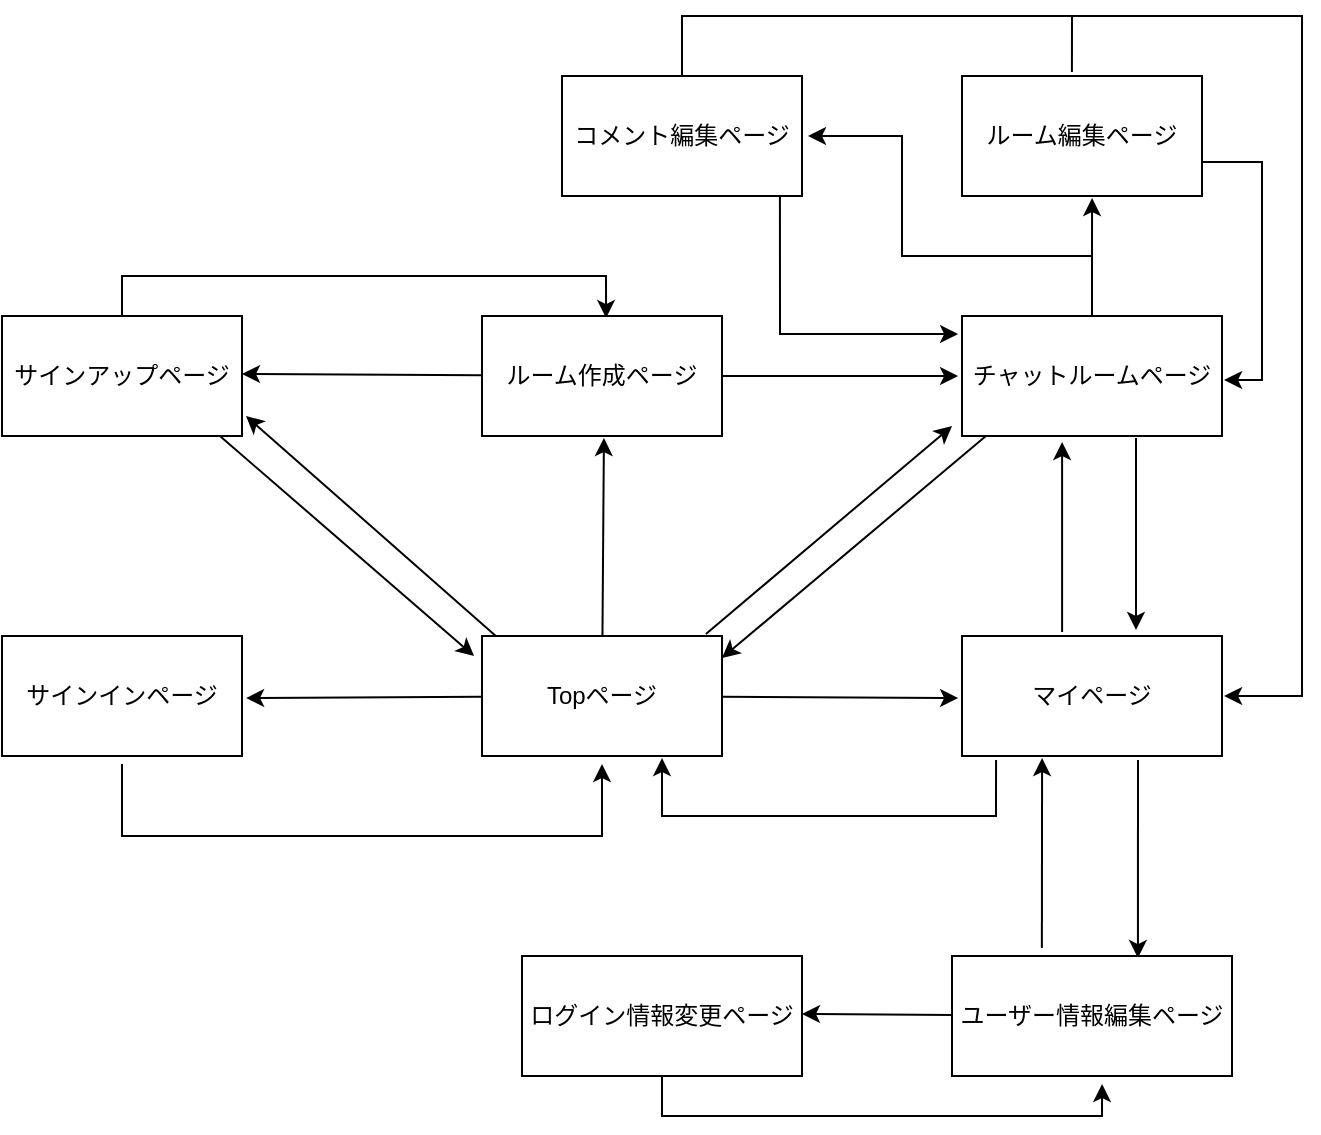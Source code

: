 <mxfile version="14.2.4" type="embed">
    <diagram id="YzYn7D5Rv3y1cmwwDXG_" name="ページ1">
        <mxGraphModel dx="898" dy="680" grid="1" gridSize="10" guides="1" tooltips="1" connect="0" arrows="1" fold="1" page="1" pageScale="1" pageWidth="850" pageHeight="1100" math="0" shadow="0">
            <root>
                <mxCell id="0"/>
                <mxCell id="1" parent="0"/>
                <mxCell id="9" style="rounded=0;orthogonalLoop=1;jettySize=auto;html=1;entryX=1.017;entryY=0.517;entryDx=0;entryDy=0;entryPerimeter=0;" edge="1" parent="1" source="2" target="4">
                    <mxGeometry relative="1" as="geometry"/>
                </mxCell>
                <mxCell id="10" style="edgeStyle=none;rounded=0;orthogonalLoop=1;jettySize=auto;html=1;entryX=0.508;entryY=1.017;entryDx=0;entryDy=0;entryPerimeter=0;" edge="1" parent="1" source="2" target="5">
                    <mxGeometry relative="1" as="geometry">
                        <mxPoint x="460" y="270" as="targetPoint"/>
                    </mxGeometry>
                </mxCell>
                <mxCell id="11" style="edgeStyle=none;rounded=0;orthogonalLoop=1;jettySize=auto;html=1;exitX=0.067;exitY=0.017;exitDx=0;exitDy=0;exitPerimeter=0;" edge="1" parent="1" source="2">
                    <mxGeometry relative="1" as="geometry">
                        <mxPoint x="282" y="250" as="targetPoint"/>
                    </mxGeometry>
                </mxCell>
                <mxCell id="32" style="edgeStyle=none;rounded=0;orthogonalLoop=1;jettySize=auto;html=1;entryX=-0.038;entryY=0.917;entryDx=0;entryDy=0;entryPerimeter=0;exitX=0.933;exitY=-0.017;exitDx=0;exitDy=0;exitPerimeter=0;" edge="1" parent="1" source="2" target="6">
                    <mxGeometry relative="1" as="geometry"/>
                </mxCell>
                <mxCell id="36" style="edgeStyle=none;rounded=0;orthogonalLoop=1;jettySize=auto;html=1;entryX=-0.015;entryY=0.517;entryDx=0;entryDy=0;entryPerimeter=0;" edge="1" parent="1" source="2" target="23">
                    <mxGeometry relative="1" as="geometry"/>
                </mxCell>
                <UserObject label="Topページ" treeRoot="1" id="2">
                    <mxCell style="whiteSpace=wrap;html=1;align=center;treeFolding=1;treeMoving=1;newEdgeStyle={&quot;edgeStyle&quot;:&quot;elbowEdgeStyle&quot;,&quot;startArrow&quot;:&quot;none&quot;,&quot;endArrow&quot;:&quot;none&quot;};" vertex="1" parent="1">
                        <mxGeometry x="400" y="360" width="120" height="60" as="geometry"/>
                    </mxCell>
                </UserObject>
                <mxCell id="30" style="edgeStyle=orthogonalEdgeStyle;rounded=0;orthogonalLoop=1;jettySize=auto;html=1;entryX=0.517;entryY=0.017;entryDx=0;entryDy=0;entryPerimeter=0;" edge="1" parent="1" source="3" target="5">
                    <mxGeometry relative="1" as="geometry">
                        <mxPoint x="430" y="199" as="targetPoint"/>
                        <Array as="points">
                            <mxPoint x="220" y="180"/>
                            <mxPoint x="462" y="180"/>
                        </Array>
                    </mxGeometry>
                </mxCell>
                <mxCell id="31" style="rounded=0;orthogonalLoop=1;jettySize=auto;html=1;entryX=-0.033;entryY=0.167;entryDx=0;entryDy=0;entryPerimeter=0;exitX=0.908;exitY=1;exitDx=0;exitDy=0;exitPerimeter=0;" edge="1" parent="1" source="3" target="2">
                    <mxGeometry relative="1" as="geometry"/>
                </mxCell>
                <UserObject label="サインアップページ" treeRoot="1" id="3">
                    <mxCell style="whiteSpace=wrap;html=1;align=center;treeFolding=1;treeMoving=1;newEdgeStyle={&quot;edgeStyle&quot;:&quot;elbowEdgeStyle&quot;,&quot;startArrow&quot;:&quot;none&quot;,&quot;endArrow&quot;:&quot;none&quot;};" vertex="1" parent="1">
                        <mxGeometry x="160" y="200" width="120" height="60" as="geometry"/>
                    </mxCell>
                </UserObject>
                <mxCell id="13" style="edgeStyle=orthogonalEdgeStyle;rounded=0;orthogonalLoop=1;jettySize=auto;html=1;" edge="1" parent="1">
                    <mxGeometry relative="1" as="geometry">
                        <mxPoint x="220" y="424" as="sourcePoint"/>
                        <mxPoint x="460" y="424" as="targetPoint"/>
                        <Array as="points">
                            <mxPoint x="220" y="460"/>
                            <mxPoint x="460" y="460"/>
                        </Array>
                    </mxGeometry>
                </mxCell>
                <UserObject label="サインインページ" treeRoot="1" id="4">
                    <mxCell style="whiteSpace=wrap;html=1;align=center;treeFolding=1;treeMoving=1;newEdgeStyle={&quot;edgeStyle&quot;:&quot;elbowEdgeStyle&quot;,&quot;startArrow&quot;:&quot;none&quot;,&quot;endArrow&quot;:&quot;none&quot;};" vertex="1" parent="1">
                        <mxGeometry x="160" y="360" width="120" height="60" as="geometry"/>
                    </mxCell>
                </UserObject>
                <mxCell id="12" style="edgeStyle=none;rounded=0;orthogonalLoop=1;jettySize=auto;html=1;entryX=1;entryY=0.483;entryDx=0;entryDy=0;entryPerimeter=0;" edge="1" parent="1" source="5" target="3">
                    <mxGeometry relative="1" as="geometry"/>
                </mxCell>
                <mxCell id="14" style="edgeStyle=orthogonalEdgeStyle;rounded=0;orthogonalLoop=1;jettySize=auto;html=1;entryX=-0.015;entryY=0.5;entryDx=0;entryDy=0;entryPerimeter=0;" edge="1" parent="1" source="5" target="6">
                    <mxGeometry relative="1" as="geometry"/>
                </mxCell>
                <UserObject label="ルーム作成ページ" treeRoot="1" id="5">
                    <mxCell style="whiteSpace=wrap;html=1;align=center;treeFolding=1;treeMoving=1;newEdgeStyle={&quot;edgeStyle&quot;:&quot;elbowEdgeStyle&quot;,&quot;startArrow&quot;:&quot;none&quot;,&quot;endArrow&quot;:&quot;none&quot;};" vertex="1" parent="1">
                        <mxGeometry x="400" y="200" width="120" height="60" as="geometry"/>
                    </mxCell>
                </UserObject>
                <mxCell id="17" style="edgeStyle=none;rounded=0;orthogonalLoop=1;jettySize=auto;html=1;entryX=0.542;entryY=1.017;entryDx=0;entryDy=0;entryPerimeter=0;" edge="1" parent="1" source="6" target="7">
                    <mxGeometry relative="1" as="geometry">
                        <Array as="points">
                            <mxPoint x="705" y="170"/>
                        </Array>
                    </mxGeometry>
                </mxCell>
                <mxCell id="33" style="edgeStyle=none;rounded=0;orthogonalLoop=1;jettySize=auto;html=1;entryX=1;entryY=0.183;entryDx=0;entryDy=0;entryPerimeter=0;exitX=0.092;exitY=1;exitDx=0;exitDy=0;exitPerimeter=0;" edge="1" parent="1" source="6" target="2">
                    <mxGeometry relative="1" as="geometry"/>
                </mxCell>
                <mxCell id="38" style="edgeStyle=orthogonalEdgeStyle;rounded=0;orthogonalLoop=1;jettySize=auto;html=1;endArrow=classic;endFill=1;" edge="1" parent="1" source="6">
                    <mxGeometry relative="1" as="geometry">
                        <mxPoint x="563" y="110" as="targetPoint"/>
                        <Array as="points">
                            <mxPoint x="705" y="170"/>
                            <mxPoint x="610" y="170"/>
                            <mxPoint x="610" y="110"/>
                        </Array>
                    </mxGeometry>
                </mxCell>
                <mxCell id="43" style="edgeStyle=none;rounded=0;orthogonalLoop=1;jettySize=auto;html=1;endArrow=classic;endFill=1;" edge="1" parent="1">
                    <mxGeometry relative="1" as="geometry">
                        <mxPoint x="727" y="261" as="sourcePoint"/>
                        <mxPoint x="727" y="357" as="targetPoint"/>
                    </mxGeometry>
                </mxCell>
                <UserObject label="チャットルームページ" treeRoot="1" id="6">
                    <mxCell style="whiteSpace=wrap;html=1;align=center;treeFolding=1;treeMoving=1;newEdgeStyle={&quot;edgeStyle&quot;:&quot;elbowEdgeStyle&quot;,&quot;startArrow&quot;:&quot;none&quot;,&quot;endArrow&quot;:&quot;none&quot;};" vertex="1" parent="1">
                        <mxGeometry x="640" y="200" width="130" height="60" as="geometry"/>
                    </mxCell>
                </UserObject>
                <mxCell id="18" style="edgeStyle=orthogonalEdgeStyle;rounded=0;orthogonalLoop=1;jettySize=auto;html=1;entryX=1.008;entryY=0.533;entryDx=0;entryDy=0;entryPerimeter=0;exitX=1;exitY=0.717;exitDx=0;exitDy=0;exitPerimeter=0;" edge="1" parent="1" source="7" target="6">
                    <mxGeometry relative="1" as="geometry">
                        <Array as="points">
                            <mxPoint x="790" y="123"/>
                            <mxPoint x="790" y="232"/>
                        </Array>
                    </mxGeometry>
                </mxCell>
                <mxCell id="40" style="edgeStyle=orthogonalEdgeStyle;rounded=0;orthogonalLoop=1;jettySize=auto;html=1;entryX=1.008;entryY=0.5;entryDx=0;entryDy=0;entryPerimeter=0;endArrow=classic;endFill=1;exitX=0.458;exitY=-0.033;exitDx=0;exitDy=0;exitPerimeter=0;" edge="1" parent="1" source="7" target="23">
                    <mxGeometry relative="1" as="geometry">
                        <Array as="points">
                            <mxPoint x="695" y="50"/>
                            <mxPoint x="810" y="50"/>
                            <mxPoint x="810" y="390"/>
                        </Array>
                    </mxGeometry>
                </mxCell>
                <UserObject label="ルーム編集ページ" treeRoot="1" id="7">
                    <mxCell style="whiteSpace=wrap;html=1;align=center;treeFolding=1;treeMoving=1;newEdgeStyle={&quot;edgeStyle&quot;:&quot;elbowEdgeStyle&quot;,&quot;startArrow&quot;:&quot;none&quot;,&quot;endArrow&quot;:&quot;none&quot;};" vertex="1" parent="1">
                        <mxGeometry x="640" y="80" width="120" height="60" as="geometry"/>
                    </mxCell>
                </UserObject>
                <mxCell id="35" style="edgeStyle=orthogonalEdgeStyle;rounded=0;orthogonalLoop=1;jettySize=auto;html=1;entryX=-0.015;entryY=0.15;entryDx=0;entryDy=0;entryPerimeter=0;exitX=0.908;exitY=0.983;exitDx=0;exitDy=0;exitPerimeter=0;" edge="1" parent="1" source="19" target="6">
                    <mxGeometry relative="1" as="geometry">
                        <Array as="points">
                            <mxPoint x="549" y="209"/>
                        </Array>
                    </mxGeometry>
                </mxCell>
                <mxCell id="41" style="edgeStyle=orthogonalEdgeStyle;rounded=0;orthogonalLoop=1;jettySize=auto;html=1;endArrow=none;endFill=0;" edge="1" parent="1" source="19">
                    <mxGeometry relative="1" as="geometry">
                        <mxPoint x="810" y="190" as="targetPoint"/>
                        <Array as="points">
                            <mxPoint x="500" y="50"/>
                            <mxPoint x="810" y="50"/>
                        </Array>
                    </mxGeometry>
                </mxCell>
                <UserObject label="コメント編集ページ" treeRoot="1" id="19">
                    <mxCell style="whiteSpace=wrap;html=1;align=center;treeFolding=1;treeMoving=1;newEdgeStyle={&quot;edgeStyle&quot;:&quot;elbowEdgeStyle&quot;,&quot;startArrow&quot;:&quot;none&quot;,&quot;endArrow&quot;:&quot;none&quot;};" vertex="1" parent="1">
                        <mxGeometry x="440" y="80" width="120" height="60" as="geometry"/>
                    </mxCell>
                </UserObject>
                <mxCell id="42" style="rounded=0;orthogonalLoop=1;jettySize=auto;html=1;endArrow=classic;endFill=1;exitX=0.385;exitY=-0.033;exitDx=0;exitDy=0;exitPerimeter=0;entryX=0.385;entryY=1.05;entryDx=0;entryDy=0;entryPerimeter=0;" edge="1" parent="1" source="23" target="6">
                    <mxGeometry relative="1" as="geometry">
                        <mxPoint x="690" y="270" as="targetPoint"/>
                    </mxGeometry>
                </mxCell>
                <mxCell id="44" style="rounded=0;orthogonalLoop=1;jettySize=auto;html=1;entryX=0.664;entryY=0.017;entryDx=0;entryDy=0;entryPerimeter=0;endArrow=classic;endFill=1;" edge="1" parent="1" target="24">
                    <mxGeometry relative="1" as="geometry">
                        <mxPoint x="728" y="422" as="sourcePoint"/>
                    </mxGeometry>
                </mxCell>
                <mxCell id="48" style="edgeStyle=orthogonalEdgeStyle;rounded=0;orthogonalLoop=1;jettySize=auto;html=1;entryX=0.75;entryY=1.017;entryDx=0;entryDy=0;entryPerimeter=0;endArrow=classic;endFill=1;exitX=0.131;exitY=1.033;exitDx=0;exitDy=0;exitPerimeter=0;" edge="1" parent="1" source="23" target="2">
                    <mxGeometry relative="1" as="geometry">
                        <Array as="points">
                            <mxPoint x="657" y="450"/>
                            <mxPoint x="490" y="450"/>
                        </Array>
                    </mxGeometry>
                </mxCell>
                <UserObject label="マイページ" treeRoot="1" id="23">
                    <mxCell style="whiteSpace=wrap;html=1;align=center;treeFolding=1;treeMoving=1;newEdgeStyle={&quot;edgeStyle&quot;:&quot;elbowEdgeStyle&quot;,&quot;startArrow&quot;:&quot;none&quot;,&quot;endArrow&quot;:&quot;none&quot;};" vertex="1" parent="1">
                        <mxGeometry x="640" y="360" width="130" height="60" as="geometry"/>
                    </mxCell>
                </UserObject>
                <mxCell id="45" style="edgeStyle=none;rounded=0;orthogonalLoop=1;jettySize=auto;html=1;endArrow=classic;endFill=1;exitX=0.321;exitY=-0.067;exitDx=0;exitDy=0;exitPerimeter=0;entryX=0.308;entryY=1.017;entryDx=0;entryDy=0;entryPerimeter=0;" edge="1" parent="1" source="24" target="23">
                    <mxGeometry relative="1" as="geometry">
                        <mxPoint x="680" y="430" as="targetPoint"/>
                        <mxPoint x="680" y="510" as="sourcePoint"/>
                    </mxGeometry>
                </mxCell>
                <mxCell id="46" style="edgeStyle=none;rounded=0;orthogonalLoop=1;jettySize=auto;html=1;entryX=1;entryY=0.483;entryDx=0;entryDy=0;entryPerimeter=0;endArrow=classic;endFill=1;" edge="1" parent="1" source="24" target="25">
                    <mxGeometry relative="1" as="geometry"/>
                </mxCell>
                <UserObject label="ユーザー情報編集ページ" treeRoot="1" id="24">
                    <mxCell style="whiteSpace=wrap;html=1;align=center;treeFolding=1;treeMoving=1;newEdgeStyle={&quot;edgeStyle&quot;:&quot;elbowEdgeStyle&quot;,&quot;startArrow&quot;:&quot;none&quot;,&quot;endArrow&quot;:&quot;none&quot;};" vertex="1" parent="1">
                        <mxGeometry x="635" y="520" width="140" height="60" as="geometry"/>
                    </mxCell>
                </UserObject>
                <mxCell id="47" style="edgeStyle=orthogonalEdgeStyle;rounded=0;orthogonalLoop=1;jettySize=auto;html=1;entryX=0.536;entryY=1.067;entryDx=0;entryDy=0;entryPerimeter=0;endArrow=classic;endFill=1;" edge="1" parent="1" source="25" target="24">
                    <mxGeometry relative="1" as="geometry">
                        <Array as="points">
                            <mxPoint x="490" y="600"/>
                            <mxPoint x="710" y="600"/>
                        </Array>
                    </mxGeometry>
                </mxCell>
                <UserObject label="ログイン情報変更ページ" treeRoot="1" id="25">
                    <mxCell style="whiteSpace=wrap;html=1;align=center;treeFolding=1;treeMoving=1;newEdgeStyle={&quot;edgeStyle&quot;:&quot;elbowEdgeStyle&quot;,&quot;startArrow&quot;:&quot;none&quot;,&quot;endArrow&quot;:&quot;none&quot;};" vertex="1" parent="1">
                        <mxGeometry x="420" y="520" width="140" height="60" as="geometry"/>
                    </mxCell>
                </UserObject>
            </root>
        </mxGraphModel>
    </diagram>
</mxfile>